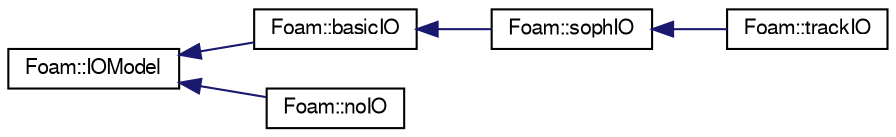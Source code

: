 digraph "Graphical Class Hierarchy"
{
  edge [fontname="FreeSans",fontsize="10",labelfontname="FreeSans",labelfontsize="10"];
  node [fontname="FreeSans",fontsize="10",shape=record];
  rankdir="LR";
  Node1 [label="Foam::IOModel",height=0.2,width=0.4,color="black", fillcolor="white", style="filled",URL="$classFoam_1_1IOModel.html"];
  Node1 -> Node2 [dir="back",color="midnightblue",fontsize="10",style="solid",fontname="FreeSans"];
  Node2 [label="Foam::basicIO",height=0.2,width=0.4,color="black", fillcolor="white", style="filled",URL="$classFoam_1_1basicIO.html"];
  Node2 -> Node3 [dir="back",color="midnightblue",fontsize="10",style="solid",fontname="FreeSans"];
  Node3 [label="Foam::sophIO",height=0.2,width=0.4,color="black", fillcolor="white", style="filled",URL="$classFoam_1_1sophIO.html"];
  Node3 -> Node4 [dir="back",color="midnightblue",fontsize="10",style="solid",fontname="FreeSans"];
  Node4 [label="Foam::trackIO",height=0.2,width=0.4,color="black", fillcolor="white", style="filled",URL="$classFoam_1_1trackIO.html"];
  Node1 -> Node5 [dir="back",color="midnightblue",fontsize="10",style="solid",fontname="FreeSans"];
  Node5 [label="Foam::noIO",height=0.2,width=0.4,color="black", fillcolor="white", style="filled",URL="$classFoam_1_1noIO.html"];
}
